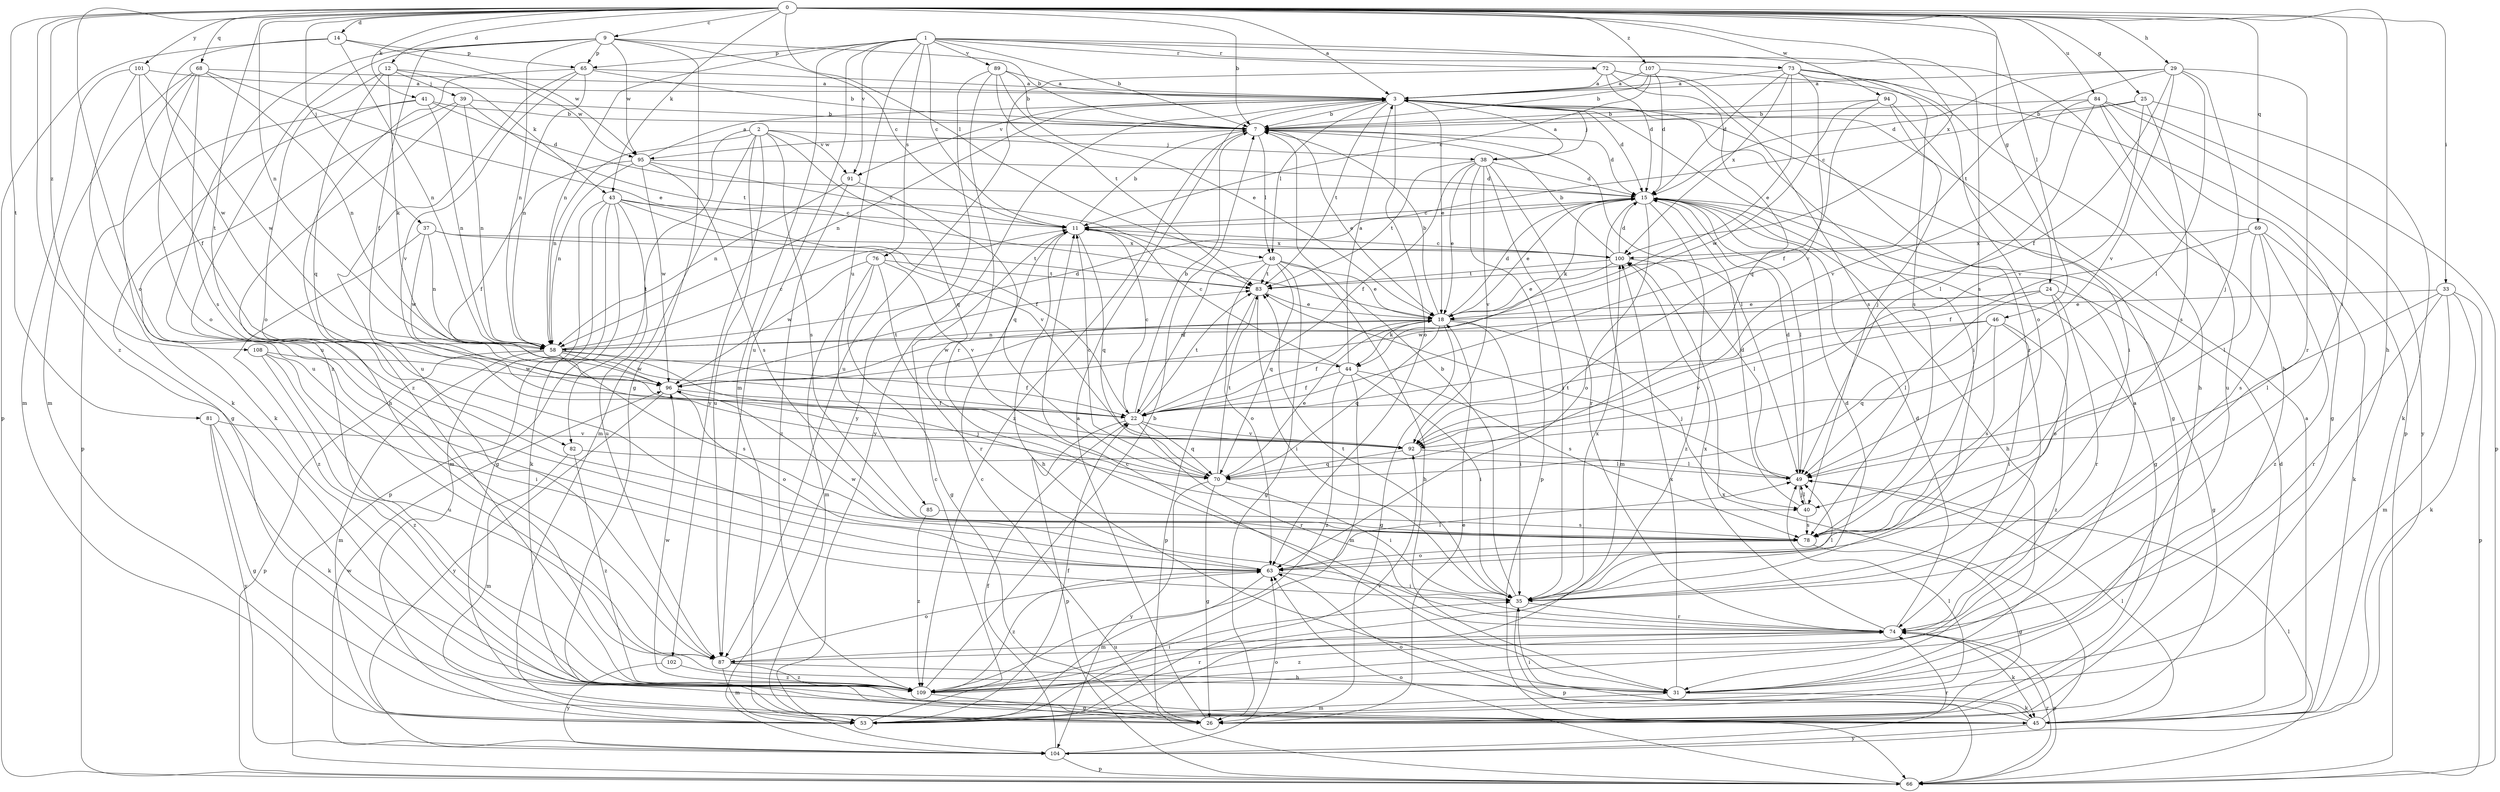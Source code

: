 strict digraph  {
0;
1;
2;
3;
7;
9;
11;
12;
14;
15;
18;
22;
24;
25;
26;
29;
31;
33;
35;
37;
38;
39;
40;
41;
43;
44;
45;
46;
48;
49;
53;
58;
63;
65;
66;
68;
69;
70;
72;
73;
74;
76;
78;
81;
82;
83;
84;
85;
87;
89;
91;
92;
94;
95;
96;
100;
101;
102;
104;
107;
108;
109;
0 -> 3  [label=a];
0 -> 7  [label=b];
0 -> 9  [label=c];
0 -> 12  [label=d];
0 -> 14  [label=d];
0 -> 24  [label=g];
0 -> 25  [label=g];
0 -> 29  [label=h];
0 -> 31  [label=h];
0 -> 33  [label=i];
0 -> 35  [label=i];
0 -> 37  [label=j];
0 -> 41  [label=k];
0 -> 43  [label=k];
0 -> 46  [label=l];
0 -> 48  [label=l];
0 -> 58  [label=n];
0 -> 63  [label=o];
0 -> 68  [label=q];
0 -> 69  [label=q];
0 -> 81  [label=t];
0 -> 82  [label=t];
0 -> 84  [label=u];
0 -> 94  [label=w];
0 -> 100  [label=x];
0 -> 101  [label=y];
0 -> 107  [label=z];
0 -> 108  [label=z];
0 -> 109  [label=z];
1 -> 7  [label=b];
1 -> 11  [label=c];
1 -> 31  [label=h];
1 -> 53  [label=m];
1 -> 58  [label=n];
1 -> 65  [label=p];
1 -> 72  [label=r];
1 -> 73  [label=r];
1 -> 76  [label=s];
1 -> 78  [label=s];
1 -> 85  [label=u];
1 -> 87  [label=u];
1 -> 89  [label=v];
1 -> 91  [label=v];
2 -> 38  [label=j];
2 -> 53  [label=m];
2 -> 58  [label=n];
2 -> 70  [label=q];
2 -> 78  [label=s];
2 -> 82  [label=t];
2 -> 87  [label=u];
2 -> 91  [label=v];
2 -> 102  [label=y];
3 -> 7  [label=b];
3 -> 15  [label=d];
3 -> 18  [label=e];
3 -> 26  [label=g];
3 -> 35  [label=i];
3 -> 38  [label=j];
3 -> 48  [label=l];
3 -> 58  [label=n];
3 -> 63  [label=o];
3 -> 83  [label=t];
3 -> 91  [label=v];
3 -> 104  [label=y];
7 -> 15  [label=d];
7 -> 18  [label=e];
7 -> 48  [label=l];
7 -> 49  [label=l];
7 -> 95  [label=w];
7 -> 109  [label=z];
9 -> 7  [label=b];
9 -> 11  [label=c];
9 -> 22  [label=f];
9 -> 26  [label=g];
9 -> 58  [label=n];
9 -> 65  [label=p];
9 -> 87  [label=u];
9 -> 95  [label=w];
9 -> 109  [label=z];
11 -> 7  [label=b];
11 -> 31  [label=h];
11 -> 70  [label=q];
11 -> 100  [label=x];
12 -> 39  [label=j];
12 -> 43  [label=k];
12 -> 44  [label=k];
12 -> 63  [label=o];
12 -> 70  [label=q];
12 -> 95  [label=w];
14 -> 58  [label=n];
14 -> 65  [label=p];
14 -> 66  [label=p];
14 -> 95  [label=w];
14 -> 96  [label=w];
15 -> 11  [label=c];
15 -> 18  [label=e];
15 -> 26  [label=g];
15 -> 31  [label=h];
15 -> 44  [label=k];
15 -> 49  [label=l];
15 -> 53  [label=m];
15 -> 63  [label=o];
15 -> 109  [label=z];
18 -> 7  [label=b];
18 -> 15  [label=d];
18 -> 22  [label=f];
18 -> 26  [label=g];
18 -> 35  [label=i];
18 -> 40  [label=j];
18 -> 44  [label=k];
18 -> 58  [label=n];
18 -> 70  [label=q];
18 -> 96  [label=w];
22 -> 7  [label=b];
22 -> 11  [label=c];
22 -> 66  [label=p];
22 -> 70  [label=q];
22 -> 74  [label=r];
22 -> 83  [label=t];
22 -> 92  [label=v];
24 -> 18  [label=e];
24 -> 26  [label=g];
24 -> 49  [label=l];
24 -> 63  [label=o];
24 -> 74  [label=r];
24 -> 96  [label=w];
25 -> 7  [label=b];
25 -> 11  [label=c];
25 -> 45  [label=k];
25 -> 78  [label=s];
25 -> 92  [label=v];
26 -> 3  [label=a];
26 -> 11  [label=c];
26 -> 18  [label=e];
29 -> 3  [label=a];
29 -> 15  [label=d];
29 -> 22  [label=f];
29 -> 40  [label=j];
29 -> 49  [label=l];
29 -> 74  [label=r];
29 -> 83  [label=t];
29 -> 92  [label=v];
31 -> 3  [label=a];
31 -> 11  [label=c];
31 -> 45  [label=k];
31 -> 53  [label=m];
31 -> 100  [label=x];
33 -> 18  [label=e];
33 -> 45  [label=k];
33 -> 49  [label=l];
33 -> 53  [label=m];
33 -> 66  [label=p];
33 -> 74  [label=r];
35 -> 7  [label=b];
35 -> 15  [label=d];
35 -> 49  [label=l];
35 -> 66  [label=p];
35 -> 74  [label=r];
35 -> 83  [label=t];
35 -> 100  [label=x];
37 -> 58  [label=n];
37 -> 83  [label=t];
37 -> 96  [label=w];
37 -> 100  [label=x];
37 -> 109  [label=z];
38 -> 3  [label=a];
38 -> 15  [label=d];
38 -> 18  [label=e];
38 -> 22  [label=f];
38 -> 35  [label=i];
38 -> 66  [label=p];
38 -> 74  [label=r];
38 -> 83  [label=t];
38 -> 92  [label=v];
39 -> 7  [label=b];
39 -> 31  [label=h];
39 -> 45  [label=k];
39 -> 58  [label=n];
39 -> 83  [label=t];
40 -> 15  [label=d];
40 -> 49  [label=l];
40 -> 78  [label=s];
41 -> 7  [label=b];
41 -> 15  [label=d];
41 -> 26  [label=g];
41 -> 58  [label=n];
41 -> 66  [label=p];
43 -> 11  [label=c];
43 -> 22  [label=f];
43 -> 26  [label=g];
43 -> 45  [label=k];
43 -> 53  [label=m];
43 -> 66  [label=p];
43 -> 87  [label=u];
43 -> 92  [label=v];
44 -> 3  [label=a];
44 -> 11  [label=c];
44 -> 22  [label=f];
44 -> 35  [label=i];
44 -> 53  [label=m];
44 -> 78  [label=s];
44 -> 109  [label=z];
45 -> 3  [label=a];
45 -> 15  [label=d];
45 -> 35  [label=i];
45 -> 49  [label=l];
45 -> 63  [label=o];
45 -> 100  [label=x];
45 -> 104  [label=y];
46 -> 35  [label=i];
46 -> 58  [label=n];
46 -> 70  [label=q];
46 -> 78  [label=s];
46 -> 92  [label=v];
46 -> 109  [label=z];
48 -> 18  [label=e];
48 -> 22  [label=f];
48 -> 26  [label=g];
48 -> 31  [label=h];
48 -> 63  [label=o];
48 -> 70  [label=q];
48 -> 83  [label=t];
49 -> 15  [label=d];
49 -> 40  [label=j];
49 -> 83  [label=t];
53 -> 11  [label=c];
53 -> 22  [label=f];
53 -> 49  [label=l];
53 -> 92  [label=v];
58 -> 11  [label=c];
58 -> 15  [label=d];
58 -> 22  [label=f];
58 -> 40  [label=j];
58 -> 53  [label=m];
58 -> 66  [label=p];
58 -> 78  [label=s];
58 -> 96  [label=w];
63 -> 35  [label=i];
63 -> 49  [label=l];
63 -> 53  [label=m];
63 -> 96  [label=w];
63 -> 109  [label=z];
65 -> 3  [label=a];
65 -> 7  [label=b];
65 -> 58  [label=n];
65 -> 87  [label=u];
65 -> 92  [label=v];
65 -> 109  [label=z];
66 -> 49  [label=l];
66 -> 63  [label=o];
66 -> 74  [label=r];
68 -> 3  [label=a];
68 -> 18  [label=e];
68 -> 53  [label=m];
68 -> 58  [label=n];
68 -> 63  [label=o];
68 -> 78  [label=s];
68 -> 87  [label=u];
69 -> 22  [label=f];
69 -> 45  [label=k];
69 -> 49  [label=l];
69 -> 78  [label=s];
69 -> 100  [label=x];
69 -> 109  [label=z];
70 -> 11  [label=c];
70 -> 18  [label=e];
70 -> 26  [label=g];
70 -> 35  [label=i];
70 -> 83  [label=t];
70 -> 104  [label=y];
72 -> 3  [label=a];
72 -> 15  [label=d];
72 -> 70  [label=q];
72 -> 74  [label=r];
72 -> 78  [label=s];
72 -> 87  [label=u];
73 -> 3  [label=a];
73 -> 15  [label=d];
73 -> 18  [label=e];
73 -> 31  [label=h];
73 -> 66  [label=p];
73 -> 78  [label=s];
73 -> 92  [label=v];
73 -> 100  [label=x];
74 -> 15  [label=d];
74 -> 45  [label=k];
74 -> 66  [label=p];
74 -> 87  [label=u];
74 -> 100  [label=x];
74 -> 109  [label=z];
76 -> 26  [label=g];
76 -> 53  [label=m];
76 -> 74  [label=r];
76 -> 83  [label=t];
76 -> 92  [label=v];
76 -> 96  [label=w];
78 -> 26  [label=g];
78 -> 63  [label=o];
81 -> 26  [label=g];
81 -> 45  [label=k];
81 -> 92  [label=v];
81 -> 104  [label=y];
82 -> 49  [label=l];
82 -> 53  [label=m];
82 -> 109  [label=z];
83 -> 18  [label=e];
83 -> 35  [label=i];
83 -> 66  [label=p];
84 -> 7  [label=b];
84 -> 26  [label=g];
84 -> 49  [label=l];
84 -> 66  [label=p];
84 -> 87  [label=u];
84 -> 92  [label=v];
84 -> 104  [label=y];
85 -> 78  [label=s];
85 -> 109  [label=z];
87 -> 31  [label=h];
87 -> 53  [label=m];
87 -> 63  [label=o];
87 -> 109  [label=z];
89 -> 3  [label=a];
89 -> 7  [label=b];
89 -> 18  [label=e];
89 -> 74  [label=r];
89 -> 83  [label=t];
89 -> 104  [label=y];
91 -> 58  [label=n];
91 -> 70  [label=q];
91 -> 109  [label=z];
92 -> 49  [label=l];
92 -> 70  [label=q];
94 -> 7  [label=b];
94 -> 22  [label=f];
94 -> 35  [label=i];
94 -> 40  [label=j];
94 -> 96  [label=w];
95 -> 3  [label=a];
95 -> 11  [label=c];
95 -> 15  [label=d];
95 -> 22  [label=f];
95 -> 58  [label=n];
95 -> 78  [label=s];
95 -> 96  [label=w];
96 -> 22  [label=f];
96 -> 63  [label=o];
96 -> 83  [label=t];
96 -> 104  [label=y];
100 -> 7  [label=b];
100 -> 11  [label=c];
100 -> 15  [label=d];
100 -> 18  [label=e];
100 -> 49  [label=l];
100 -> 83  [label=t];
101 -> 3  [label=a];
101 -> 22  [label=f];
101 -> 45  [label=k];
101 -> 53  [label=m];
101 -> 96  [label=w];
102 -> 104  [label=y];
102 -> 109  [label=z];
104 -> 22  [label=f];
104 -> 63  [label=o];
104 -> 66  [label=p];
104 -> 74  [label=r];
104 -> 96  [label=w];
107 -> 3  [label=a];
107 -> 7  [label=b];
107 -> 11  [label=c];
107 -> 15  [label=d];
107 -> 63  [label=o];
108 -> 35  [label=i];
108 -> 87  [label=u];
108 -> 96  [label=w];
108 -> 109  [label=z];
109 -> 7  [label=b];
109 -> 26  [label=g];
109 -> 35  [label=i];
109 -> 74  [label=r];
109 -> 96  [label=w];
}
